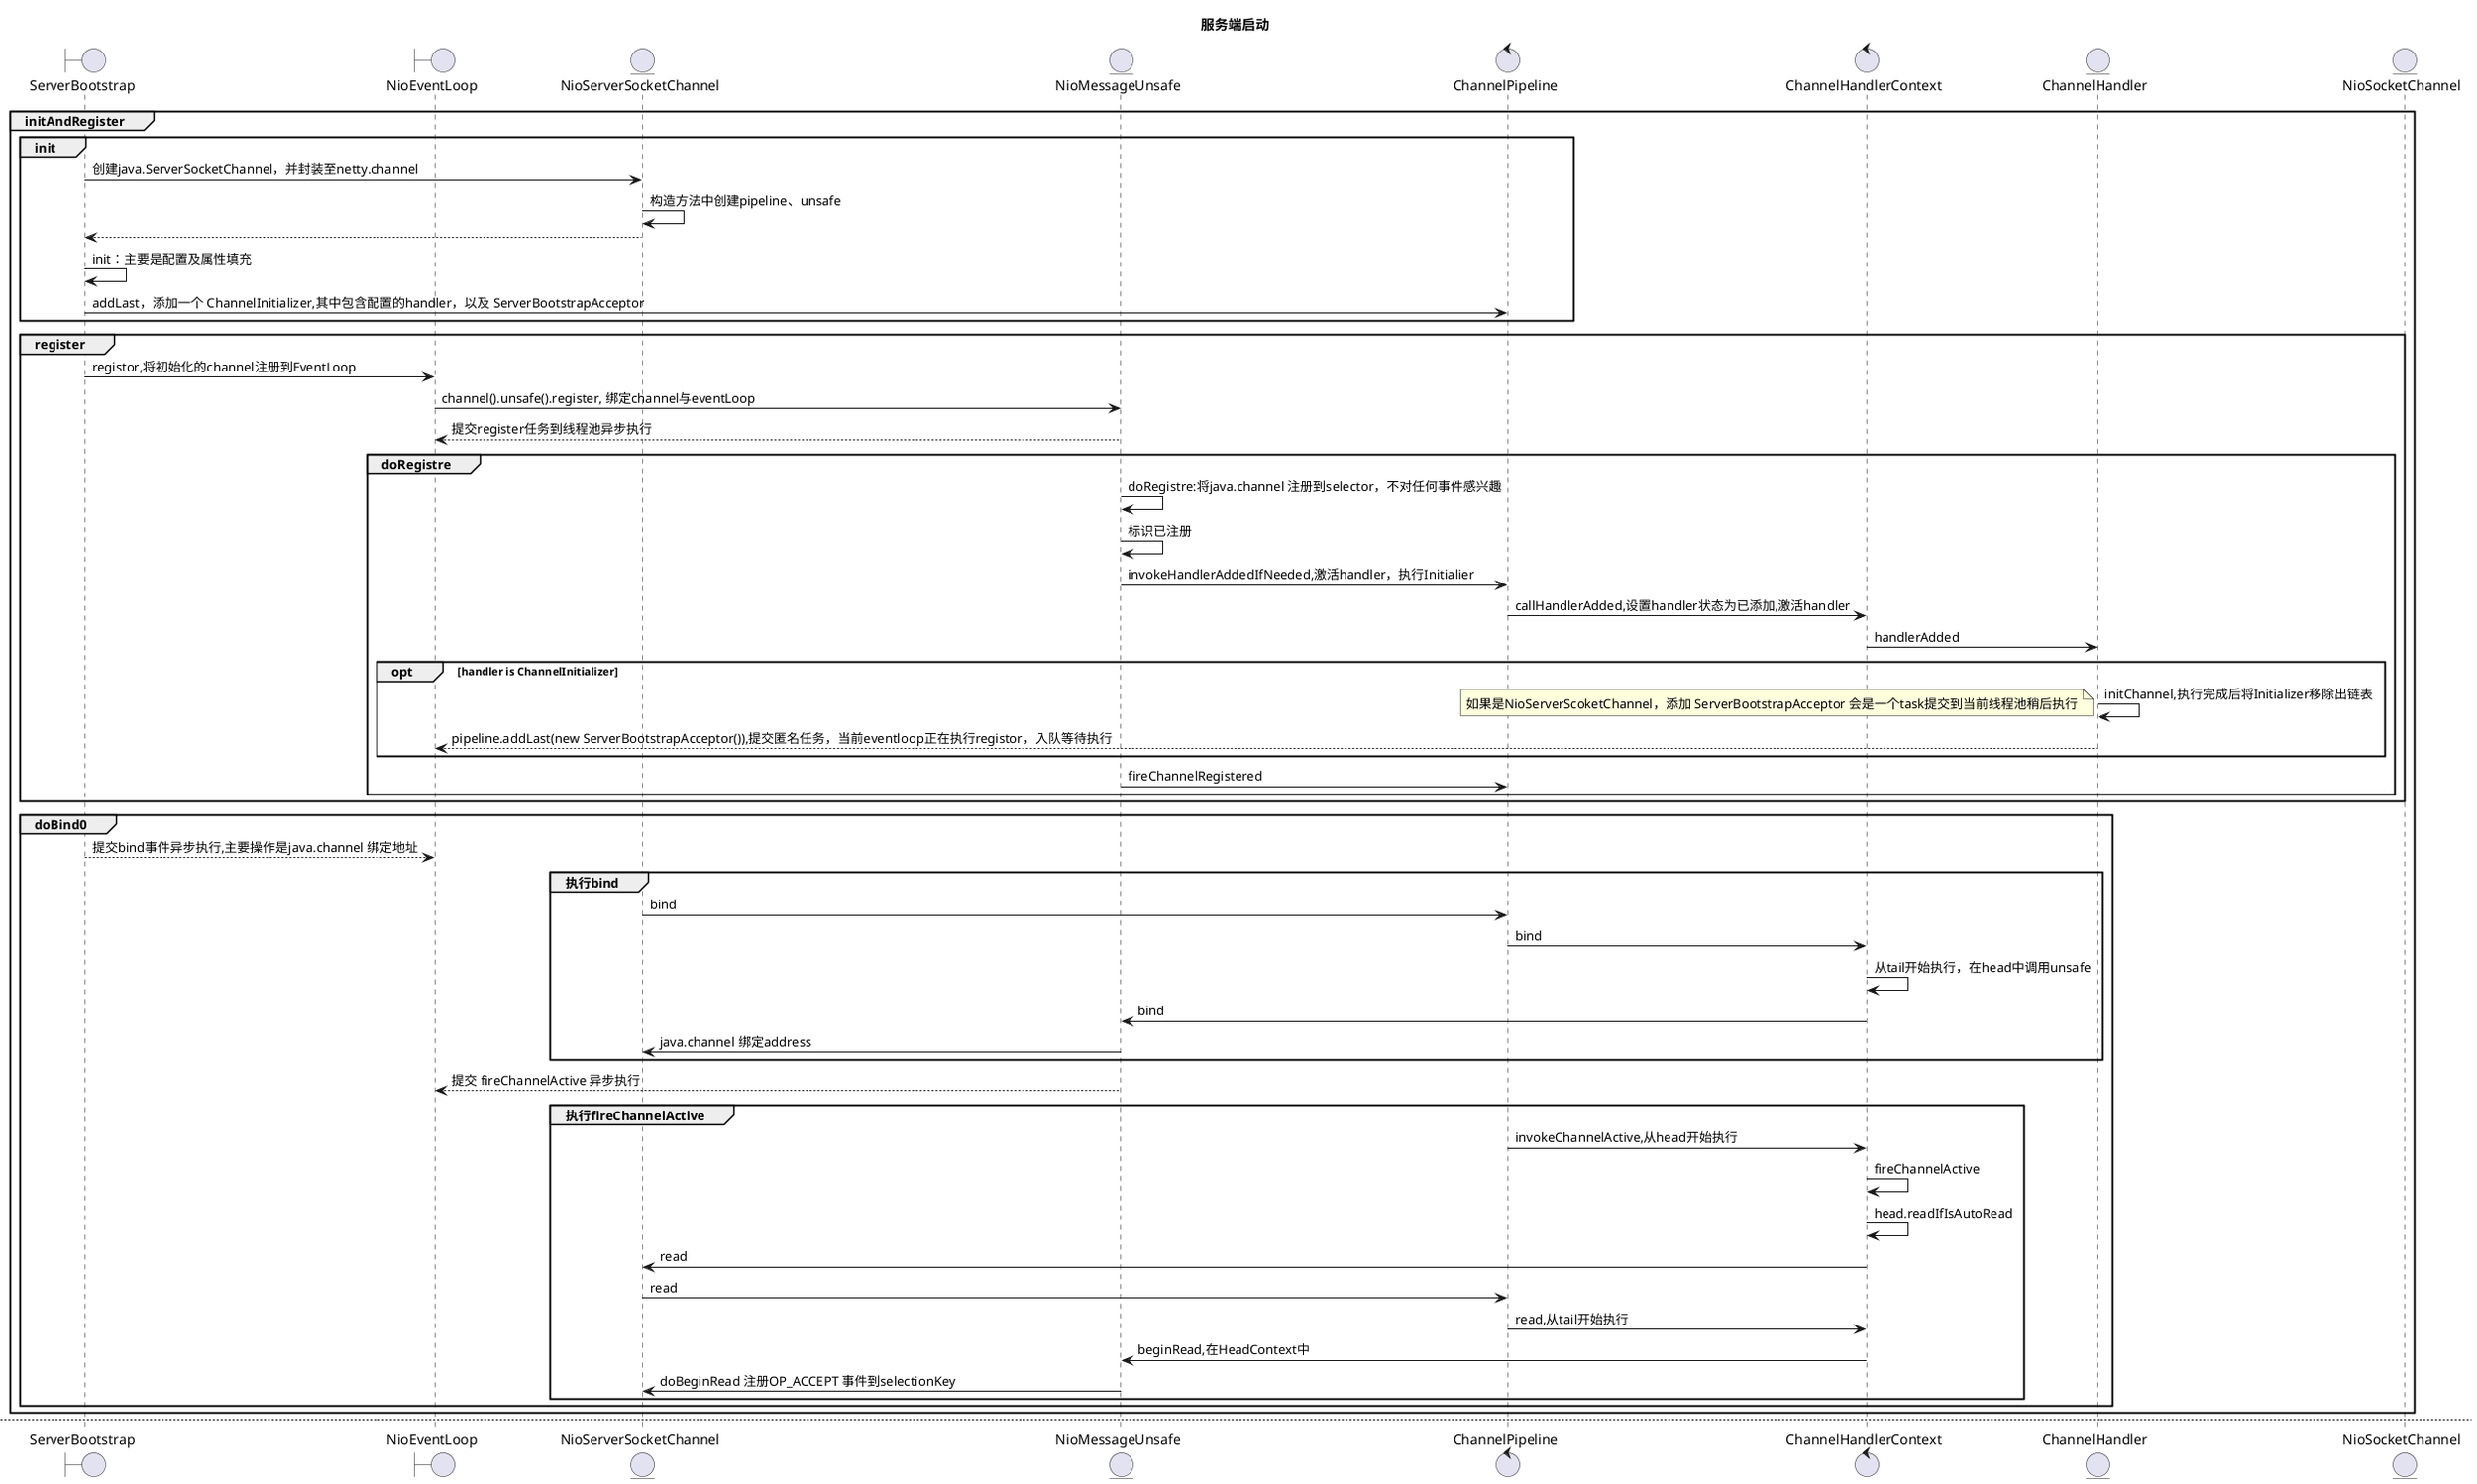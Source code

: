 @startuml
title 服务端启动
'https://plantuml.com/component-diagram'
boundary ServerBootstrap  as sb
boundary NioEventLoop as nel
entity NioServerSocketChannel as nssc
entity NioMessageUnsafe as nms
control ChannelPipeline as cp
control ChannelHandlerContext as chc
entity ChannelHandler as handler

group initAndRegister
    group init
        sb -> nssc: 创建java.ServerSocketChannel，并封装至netty.channel
        nssc -> nssc : 构造方法中创建pipeline、unsafe
        nssc --> sb
        sb -> sb : init：主要是配置及属性填充
        sb -> cp : addLast，添加一个 ChannelInitializer,其中包含配置的handler，以及 ServerBootstrapAcceptor
    end
    group register
        sb -> nel : registor,将初始化的channel注册到EventLoop
        nel -> nms : channel().unsafe().register, 绑定channel与eventLoop
        nms --> nel : 提交register任务到线程池异步执行
        group doRegistre
            nms -> nms : doRegistre:将java.channel 注册到selector，不对任何事件感兴趣
            nms -> nms : 标识已注册
            nms -> cp : invokeHandlerAddedIfNeeded,激活handler，执行Initialier
            cp -> chc : callHandlerAdded,设置handler状态为已添加,激活handler
            chc -> handler : handlerAdded
            opt handler is ChannelInitializer
                handler -> handler : initChannel,执行完成后将Initializer移除出链表
                note left
                    如果是NioServerScoketChannel，添加 ServerBootstrapAcceptor 会是一个task提交到当前线程池稍后执行
                end note
                handler --> nel : pipeline.addLast(new ServerBootstrapAcceptor()),提交匿名任务，当前eventloop正在执行registor，入队等待执行
            end
            nms -> cp : fireChannelRegistered
        end
    end

    group doBind0
        sb --> nel : 提交bind事件异步执行,主要操作是java.channel 绑定地址
        group 执行bind
            nssc -> cp : bind
            cp -> chc : bind
            chc -> chc : 从tail开始执行，在head中调用unsafe
            chc -> nms : bind
            nms ->  nssc: java.channel 绑定address
        end
        nms --> nel : 提交 fireChannelActive 异步执行
        group 执行fireChannelActive
            cp -> chc : invokeChannelActive,从head开始执行
            chc ->chc : fireChannelActive
            chc -> chc : head.readIfIsAutoRead
            chc -> nssc: read
            nssc -> cp : read
            cp -> chc:read,从tail开始执行
            chc -> nms:beginRead,在HeadContext中
            nms -> nssc : doBeginRead 注册OP_ACCEPT 事件到selectionKey
        end
    end
end

newpage 服务端处理客户端连接
entity NioSocketChannel as nsc

nel -> nel : run,执行select，监听OP_ACCEPT
nel -> nssc : ch.unsafe().read() 处理连接事件
nssc -> nssc : doReadMessages,构建NioSocketChannel,类似于创建ServerSocketChannel过程
nssc -> cp : fireChannelRead
cp -> chc: invokeChannelRead
chc -> handler : channelRead
handler -> handler : ServerBootstrapAcceptor,注册NioSocketChannel,\n参考serverChannel的注册流程
note left
1. 感兴趣的事件是OP_READ
2. 在注册方法中直接调用active
end note


@enduml

@startuml
title NioEventLoop 执行过程
start
:NioEventLoop初始化;
note
selector在构造方法中初始化
end note
:调用者提交task,任务入队;
note
nio.netty.util.concurrent.SingleThreadEventExecutor#execute(java.lang.Runnable)
end note
if (线程已启动?) is (no) then
  :cas设置线程启动状态;
  :创建并启动线程;
  :将loop中的线程变量赋值为新启动线程;
  :执行SingleThreadEventExecutor.this.run()方法;
  note
    run方法在NioEventLoop中覆写,while-true执行
  end note
endif
:notify线程执行;
:run方法执行;
while (true)
  :计算selector策略;
  note
  1. 查看当前线程队列中是否有任务
  2. 没有的话返回策略SELECT=-1
  3. 否则返回 selector.selectNow()
  end note
  if (策略为SELECT?) is (yes) then
    if (调度队列中有任务?) is (yes) then
      :selector.select(timeout);
    else (no)
      :selector.select();
    endif
  endif
  if (IO计数>0?) is (yes) then
    :处理IO事件;
  endif
   note
    1. IO计数是select策略的数字或select
    2. 处理read、write、accept、connect
   end note
  :运行队列中任务;
  note
  1. 将调度队列中到期任务提取到线程队列中
  2. 执行线程队列中任务
  3. 执行tailQueue中的任务
  end note
endwhile
stop
@enduml


@startuml
title channel read

boundary NioEventLoop as nel
boundary Selector
entity NioByteUnsafe as unsafe
entity NioSocketChannel as nssc
entity RecvByteBufAllocator.Handle as allocHandle
control ChannelPipeline as cp
control ChannelHandlerContext as chc
entity ChannelInboundHandler as handler
entity javaSocketChannel as javaCh


nel -> Selector:selectedKeys
group processSelectedKey
Selector --> nel : 响应准备好的key
nel -> nssc:unsafe
nssc --> nel : 响应chann绑定的unsafe
nel -> unsafe:read
end group
unsafe --> unsafe:recvBufAllocHandle,创建接收处理器allocHandle
loop allocHandle.continueReading()
unsafe -> allocHandle:allocate
allocHandle --> unsafe:创建接收数据的ByteBuf
unsafe -> nssc : doReadBytes,入参是接收数据的ByteBuf
nssc -> javaCh : read
javaCh --> nssc: 将读取到的字节信息写入到指定的ByteBuf中
alt 本次读取的字节数 <=0
unsafe -> unsafe:释放接收数据的ByteBuf
    alt 本次读取的字节数 < 0
        unsafe -> unsafe: 表示对方发送的close事件，设置 close=true
    end
end
unsafe -> cp : fireChannelRead
cp -> chc : invokeChannelRead
chc -> handler :(head~tail).channelRead
note right
读取字节信息后在handler中进行转码，主要是协议解析、反序列化、拆包、粘包等
end note
handler -> handler : ByteToMessageDecoder.decode
note over handler
ByteToMessageDecoder 子类基于它可以很方便的实现拆包与粘包的操作，每个channel都单独绑定一个实例，带状态的Cumulator
使用Cumulator(累加器)，将每次读取进来的bytebuf进行合并，合并完后尝试decode，如果可以解析出所需的对象则调用下一个channelHandler进行业务处理，否则不做任何操作
decode操作根据协议读取指定的大小的字节数、或者读完以后直接反序列化成对象等
end note


end loop
unsafe -> cp : fireChannelReadComplete
note right
驱动hanndler处理ChannelReadComplete
end note

alt close == true
    group closeOnRead
        alt 允许半关
             unsafe -> nssc : shutdownInput
             nssc -> javaCh : shutdownInput
             unsafe -> cp:fireUserEventTriggered(ChannelInputShutdownEvent.INSTANCE)
        else 否则
            unsafe -> nssc : close
        end
    end
end


@enduml



@startuml
title channel write

entity NioSocketChannel as nssc
control ChannelPipeline as cp
control ChannelHandlerContext as chc
entity ChannelOutboundHandler as handler
entity javaSocketChannel as javaCh
entity AbstractUnsafe as unsafe
entity ChannelOutboundBuffer as ob
boundary NioEventLoop as nel
note right of ob
写信息主要是围绕buffer来进行的，buffer中维护了两个队列：unflushedEntry、flushedEntry
写分三步
    1. write 将ByteBuf对象添加到unflushedEntry
    2. flush 将unflushedEntry中的对象转移到flushedEntry
    3. 调用java.SocketChannel 发送信息
end note


nssc -> cp : writeAndFlush
cp -> chc : writeAndFlush
chc -> chc : invokeWriteAndFlush
chc -> chc : invokeWrite0
chc -> handler : (tail~head).write
note right
在handler中对发送的消息进行处理，主要将对象进行序列化、协议补充等
eg:MessageToByteEncoder
end note
handler -> unsafe : write
note over handler
在HeadContext中调用unsafe
end note
unsafe -> nssc : filterOutboundMessage
nssc --> unsafe : 只返回ByteBu/FileRegionf对象，如果不是direct，包装成
unsafe -> ob: addMessage
note right
1. 添加到unflushed队尾，大小为 size只是暂存，
2. 计算当前buffer中totalPendingSize+=size
3. totalPendingSize > WriteBufferHighWaterMark(buffer写入高水位)，如果条件满足该buffer将不可写入，维护unwritable
end note
chc -> chc : invokeFlush0
chc -> handler : (tail~head).flush
handler -> unsafe :flush
note over handler
在HeadContext中调用unsafe
end note
unsafe -> ob:addFlush
note right
1. 将unflushed队列中的元素转移到flushed队列中，并且将unflushed=null
2. 转移过程中如果有的节点取消
    1. 减去取消节点的size， totalPendingSize-=size
    2. totalPendingSize < WriteBufferLowWaterMark 小于低水位，buffer可写入，维护unwritable
end note
unsafe -> unsafe: flush0
note left
inFlush0 维护状态，避免重复进入
end note
unsafe -> nssc : doWrite

loop  循环发送buffer中的信息，条件：writeSpinCount > 0
note left
 方法里有自旋次数writeSpinCount
 主要是控制每次写不要占用I/O线程太多时间
end note
alt buffer为空
nssc -> nssc :clearOpWrite,清除OP_WRITE
return 结束方法
end
nssc -> ob : nioBuffers(int maxCount, long maxBytes)
ob --> nssc: 将buffer中的部分Bytebuf转换成java.ByteBuffer，限制条件是两个max
nssc -> ob : nioBufferCount
ob --> nssc : 有多少个byteBuffer可以传输，与nioBuffers对应，代表从buffer中读取了多少个ByteBuffer
nssc -> javaCh : write
javaCh --> nssc : 响应实际发送的字节,localWrittenBytes
alt localWrittenBytes<=0，走到这里说明有数据需要发送，但是实际没有发送
 nssc -> nssc :incompleteWrite ,设置OP_WRITE
 return  结束方法调用
end
nssc -> nssc:adjustMaxBytesPerGatheringWrite,调整每次发送的字节数，主要根据操作系统的能力调节
nssc -> ob : removeBytes，释放已发送字节
note right
 0. flushed 指向下个节点
 1.减去已发送节点的size， totalPendingSize-=size
 2. totalPendingSize < WriteBufferLowWaterMark 小于低水位，buffer可写入，维护unwritable
end note
nssc -> nssc : --writeSpinCount，自旋次数减少
end loop
nssc -> nssc :incompleteWrite,writeSpinCount <0,设置OP_WRITE

nel -> selector : select
selector --> nel : 监听到OP_WRITE
nel -> unsafe:forceFlush
unsafe -> unsafe:flush0,看上面的flush流程就行
@enduml






